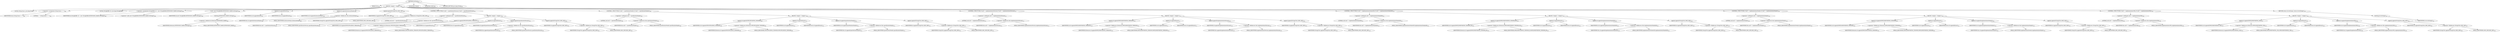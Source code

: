 digraph "toString" {  
"700" [label = <(METHOD,toString)<SUB>493</SUB>> ]
"701" [label = <(PARAM,this)<SUB>493</SUB>> ]
"702" [label = <(BLOCK,&lt;empty&gt;,&lt;empty&gt;)<SUB>493</SUB>> ]
"703" [label = <(LOCAL,String brace: java.lang.String)> ]
"704" [label = <(&lt;operator&gt;.assignment,String brace = &quot;: &quot;)<SUB>494</SUB>> ]
"705" [label = <(IDENTIFIER,brace,String brace = &quot;: &quot;)<SUB>494</SUB>> ]
"706" [label = <(LITERAL,&quot;: &quot;,String brace = &quot;: &quot;)<SUB>494</SUB>> ]
"40" [label = <(LOCAL,StringBuffer sb: java.lang.StringBuffer)> ]
"707" [label = <(&lt;operator&gt;.assignment,StringBuffer sb = new StringBuffer(EXTENSION_NAME.toString()))<SUB>496</SUB>> ]
"708" [label = <(IDENTIFIER,sb,StringBuffer sb = new StringBuffer(EXTENSION_NAME.toString()))<SUB>496</SUB>> ]
"709" [label = <(&lt;operator&gt;.alloc,new StringBuffer(EXTENSION_NAME.toString()))<SUB>496</SUB>> ]
"710" [label = <(&lt;init&gt;,new StringBuffer(EXTENSION_NAME.toString()))<SUB>496</SUB>> ]
"39" [label = <(IDENTIFIER,sb,new StringBuffer(EXTENSION_NAME.toString()))<SUB>496</SUB>> ]
"711" [label = <(toString,EXTENSION_NAME.toString())<SUB>496</SUB>> ]
"712" [label = <(&lt;operator&gt;.fieldAccess,Extension.EXTENSION_NAME)<SUB>496</SUB>> ]
"713" [label = <(IDENTIFIER,Extension,EXTENSION_NAME.toString())<SUB>496</SUB>> ]
"714" [label = <(FIELD_IDENTIFIER,EXTENSION_NAME,EXTENSION_NAME)<SUB>496</SUB>> ]
"715" [label = <(append,sb.append(brace))<SUB>497</SUB>> ]
"716" [label = <(IDENTIFIER,sb,sb.append(brace))<SUB>497</SUB>> ]
"717" [label = <(IDENTIFIER,brace,sb.append(brace))<SUB>497</SUB>> ]
"718" [label = <(append,sb.append(extensionName))<SUB>498</SUB>> ]
"719" [label = <(IDENTIFIER,sb,sb.append(extensionName))<SUB>498</SUB>> ]
"720" [label = <(&lt;operator&gt;.fieldAccess,this.extensionName)<SUB>498</SUB>> ]
"721" [label = <(IDENTIFIER,this,sb.append(extensionName))<SUB>498</SUB>> ]
"722" [label = <(FIELD_IDENTIFIER,extensionName,extensionName)<SUB>498</SUB>> ]
"723" [label = <(append,append(StringUtils.LINE_SEP))<SUB>499</SUB>> ]
"724" [label = <(IDENTIFIER,sb,append(StringUtils.LINE_SEP))<SUB>499</SUB>> ]
"725" [label = <(&lt;operator&gt;.fieldAccess,StringUtils.LINE_SEP)<SUB>499</SUB>> ]
"726" [label = <(IDENTIFIER,StringUtils,append(StringUtils.LINE_SEP))<SUB>499</SUB>> ]
"727" [label = <(FIELD_IDENTIFIER,LINE_SEP,LINE_SEP)<SUB>499</SUB>> ]
"728" [label = <(CONTROL_STRUCTURE,if (null != specificationVersion),if (null != specificationVersion))<SUB>501</SUB>> ]
"729" [label = <(&lt;operator&gt;.notEquals,null != specificationVersion)<SUB>501</SUB>> ]
"730" [label = <(LITERAL,null,null != specificationVersion)<SUB>501</SUB>> ]
"731" [label = <(&lt;operator&gt;.fieldAccess,this.specificationVersion)<SUB>501</SUB>> ]
"732" [label = <(IDENTIFIER,this,null != specificationVersion)<SUB>501</SUB>> ]
"733" [label = <(FIELD_IDENTIFIER,specificationVersion,specificationVersion)<SUB>501</SUB>> ]
"734" [label = <(BLOCK,&lt;empty&gt;,&lt;empty&gt;)<SUB>501</SUB>> ]
"735" [label = <(append,sb.append(SPECIFICATION_VERSION))<SUB>502</SUB>> ]
"736" [label = <(IDENTIFIER,sb,sb.append(SPECIFICATION_VERSION))<SUB>502</SUB>> ]
"737" [label = <(&lt;operator&gt;.fieldAccess,Extension.SPECIFICATION_VERSION)<SUB>502</SUB>> ]
"738" [label = <(IDENTIFIER,Extension,sb.append(SPECIFICATION_VERSION))<SUB>502</SUB>> ]
"739" [label = <(FIELD_IDENTIFIER,SPECIFICATION_VERSION,SPECIFICATION_VERSION)<SUB>502</SUB>> ]
"740" [label = <(append,sb.append(brace))<SUB>503</SUB>> ]
"741" [label = <(IDENTIFIER,sb,sb.append(brace))<SUB>503</SUB>> ]
"742" [label = <(IDENTIFIER,brace,sb.append(brace))<SUB>503</SUB>> ]
"743" [label = <(append,append(specificationVersion))<SUB>504</SUB>> ]
"744" [label = <(IDENTIFIER,sb,append(specificationVersion))<SUB>504</SUB>> ]
"745" [label = <(&lt;operator&gt;.fieldAccess,this.specificationVersion)<SUB>504</SUB>> ]
"746" [label = <(IDENTIFIER,this,append(specificationVersion))<SUB>504</SUB>> ]
"747" [label = <(FIELD_IDENTIFIER,specificationVersion,specificationVersion)<SUB>504</SUB>> ]
"748" [label = <(append,append(StringUtils.LINE_SEP))<SUB>505</SUB>> ]
"749" [label = <(IDENTIFIER,sb,append(StringUtils.LINE_SEP))<SUB>505</SUB>> ]
"750" [label = <(&lt;operator&gt;.fieldAccess,StringUtils.LINE_SEP)<SUB>505</SUB>> ]
"751" [label = <(IDENTIFIER,StringUtils,append(StringUtils.LINE_SEP))<SUB>505</SUB>> ]
"752" [label = <(FIELD_IDENTIFIER,LINE_SEP,LINE_SEP)<SUB>505</SUB>> ]
"753" [label = <(CONTROL_STRUCTURE,if (null != specificationVendor),if (null != specificationVendor))<SUB>508</SUB>> ]
"754" [label = <(&lt;operator&gt;.notEquals,null != specificationVendor)<SUB>508</SUB>> ]
"755" [label = <(LITERAL,null,null != specificationVendor)<SUB>508</SUB>> ]
"756" [label = <(&lt;operator&gt;.fieldAccess,this.specificationVendor)<SUB>508</SUB>> ]
"757" [label = <(IDENTIFIER,this,null != specificationVendor)<SUB>508</SUB>> ]
"758" [label = <(FIELD_IDENTIFIER,specificationVendor,specificationVendor)<SUB>508</SUB>> ]
"759" [label = <(BLOCK,&lt;empty&gt;,&lt;empty&gt;)<SUB>508</SUB>> ]
"760" [label = <(append,sb.append(SPECIFICATION_VENDOR))<SUB>509</SUB>> ]
"761" [label = <(IDENTIFIER,sb,sb.append(SPECIFICATION_VENDOR))<SUB>509</SUB>> ]
"762" [label = <(&lt;operator&gt;.fieldAccess,Extension.SPECIFICATION_VENDOR)<SUB>509</SUB>> ]
"763" [label = <(IDENTIFIER,Extension,sb.append(SPECIFICATION_VENDOR))<SUB>509</SUB>> ]
"764" [label = <(FIELD_IDENTIFIER,SPECIFICATION_VENDOR,SPECIFICATION_VENDOR)<SUB>509</SUB>> ]
"765" [label = <(append,sb.append(brace))<SUB>510</SUB>> ]
"766" [label = <(IDENTIFIER,sb,sb.append(brace))<SUB>510</SUB>> ]
"767" [label = <(IDENTIFIER,brace,sb.append(brace))<SUB>510</SUB>> ]
"768" [label = <(append,sb.append(specificationVendor))<SUB>511</SUB>> ]
"769" [label = <(IDENTIFIER,sb,sb.append(specificationVendor))<SUB>511</SUB>> ]
"770" [label = <(&lt;operator&gt;.fieldAccess,this.specificationVendor)<SUB>511</SUB>> ]
"771" [label = <(IDENTIFIER,this,sb.append(specificationVendor))<SUB>511</SUB>> ]
"772" [label = <(FIELD_IDENTIFIER,specificationVendor,specificationVendor)<SUB>511</SUB>> ]
"773" [label = <(append,append(StringUtils.LINE_SEP))<SUB>512</SUB>> ]
"774" [label = <(IDENTIFIER,sb,append(StringUtils.LINE_SEP))<SUB>512</SUB>> ]
"775" [label = <(&lt;operator&gt;.fieldAccess,StringUtils.LINE_SEP)<SUB>512</SUB>> ]
"776" [label = <(IDENTIFIER,StringUtils,append(StringUtils.LINE_SEP))<SUB>512</SUB>> ]
"777" [label = <(FIELD_IDENTIFIER,LINE_SEP,LINE_SEP)<SUB>512</SUB>> ]
"778" [label = <(CONTROL_STRUCTURE,if (null != implementationVersion),if (null != implementationVersion))<SUB>515</SUB>> ]
"779" [label = <(&lt;operator&gt;.notEquals,null != implementationVersion)<SUB>515</SUB>> ]
"780" [label = <(LITERAL,null,null != implementationVersion)<SUB>515</SUB>> ]
"781" [label = <(&lt;operator&gt;.fieldAccess,this.implementationVersion)<SUB>515</SUB>> ]
"782" [label = <(IDENTIFIER,this,null != implementationVersion)<SUB>515</SUB>> ]
"783" [label = <(FIELD_IDENTIFIER,implementationVersion,implementationVersion)<SUB>515</SUB>> ]
"784" [label = <(BLOCK,&lt;empty&gt;,&lt;empty&gt;)<SUB>515</SUB>> ]
"785" [label = <(append,sb.append(IMPLEMENTATION_VERSION))<SUB>516</SUB>> ]
"786" [label = <(IDENTIFIER,sb,sb.append(IMPLEMENTATION_VERSION))<SUB>516</SUB>> ]
"787" [label = <(&lt;operator&gt;.fieldAccess,Extension.IMPLEMENTATION_VERSION)<SUB>516</SUB>> ]
"788" [label = <(IDENTIFIER,Extension,sb.append(IMPLEMENTATION_VERSION))<SUB>516</SUB>> ]
"789" [label = <(FIELD_IDENTIFIER,IMPLEMENTATION_VERSION,IMPLEMENTATION_VERSION)<SUB>516</SUB>> ]
"790" [label = <(append,sb.append(brace))<SUB>517</SUB>> ]
"791" [label = <(IDENTIFIER,sb,sb.append(brace))<SUB>517</SUB>> ]
"792" [label = <(IDENTIFIER,brace,sb.append(brace))<SUB>517</SUB>> ]
"793" [label = <(append,append(implementationVersion))<SUB>518</SUB>> ]
"794" [label = <(IDENTIFIER,sb,append(implementationVersion))<SUB>518</SUB>> ]
"795" [label = <(&lt;operator&gt;.fieldAccess,this.implementationVersion)<SUB>518</SUB>> ]
"796" [label = <(IDENTIFIER,this,append(implementationVersion))<SUB>518</SUB>> ]
"797" [label = <(FIELD_IDENTIFIER,implementationVersion,implementationVersion)<SUB>518</SUB>> ]
"798" [label = <(append,append(StringUtils.LINE_SEP))<SUB>519</SUB>> ]
"799" [label = <(IDENTIFIER,sb,append(StringUtils.LINE_SEP))<SUB>519</SUB>> ]
"800" [label = <(&lt;operator&gt;.fieldAccess,StringUtils.LINE_SEP)<SUB>519</SUB>> ]
"801" [label = <(IDENTIFIER,StringUtils,append(StringUtils.LINE_SEP))<SUB>519</SUB>> ]
"802" [label = <(FIELD_IDENTIFIER,LINE_SEP,LINE_SEP)<SUB>519</SUB>> ]
"803" [label = <(CONTROL_STRUCTURE,if (null != implementationVendorID),if (null != implementationVendorID))<SUB>522</SUB>> ]
"804" [label = <(&lt;operator&gt;.notEquals,null != implementationVendorID)<SUB>522</SUB>> ]
"805" [label = <(LITERAL,null,null != implementationVendorID)<SUB>522</SUB>> ]
"806" [label = <(&lt;operator&gt;.fieldAccess,this.implementationVendorID)<SUB>522</SUB>> ]
"807" [label = <(IDENTIFIER,this,null != implementationVendorID)<SUB>522</SUB>> ]
"808" [label = <(FIELD_IDENTIFIER,implementationVendorID,implementationVendorID)<SUB>522</SUB>> ]
"809" [label = <(BLOCK,&lt;empty&gt;,&lt;empty&gt;)<SUB>522</SUB>> ]
"810" [label = <(append,sb.append(IMPLEMENTATION_VENDOR_ID))<SUB>523</SUB>> ]
"811" [label = <(IDENTIFIER,sb,sb.append(IMPLEMENTATION_VENDOR_ID))<SUB>523</SUB>> ]
"812" [label = <(&lt;operator&gt;.fieldAccess,Extension.IMPLEMENTATION_VENDOR_ID)<SUB>523</SUB>> ]
"813" [label = <(IDENTIFIER,Extension,sb.append(IMPLEMENTATION_VENDOR_ID))<SUB>523</SUB>> ]
"814" [label = <(FIELD_IDENTIFIER,IMPLEMENTATION_VENDOR_ID,IMPLEMENTATION_VENDOR_ID)<SUB>523</SUB>> ]
"815" [label = <(append,sb.append(brace))<SUB>524</SUB>> ]
"816" [label = <(IDENTIFIER,sb,sb.append(brace))<SUB>524</SUB>> ]
"817" [label = <(IDENTIFIER,brace,sb.append(brace))<SUB>524</SUB>> ]
"818" [label = <(append,sb.append(implementationVendorID))<SUB>525</SUB>> ]
"819" [label = <(IDENTIFIER,sb,sb.append(implementationVendorID))<SUB>525</SUB>> ]
"820" [label = <(&lt;operator&gt;.fieldAccess,this.implementationVendorID)<SUB>525</SUB>> ]
"821" [label = <(IDENTIFIER,this,sb.append(implementationVendorID))<SUB>525</SUB>> ]
"822" [label = <(FIELD_IDENTIFIER,implementationVendorID,implementationVendorID)<SUB>525</SUB>> ]
"823" [label = <(append,append(StringUtils.LINE_SEP))<SUB>526</SUB>> ]
"824" [label = <(IDENTIFIER,sb,append(StringUtils.LINE_SEP))<SUB>526</SUB>> ]
"825" [label = <(&lt;operator&gt;.fieldAccess,StringUtils.LINE_SEP)<SUB>526</SUB>> ]
"826" [label = <(IDENTIFIER,StringUtils,append(StringUtils.LINE_SEP))<SUB>526</SUB>> ]
"827" [label = <(FIELD_IDENTIFIER,LINE_SEP,LINE_SEP)<SUB>526</SUB>> ]
"828" [label = <(CONTROL_STRUCTURE,if (null != implementationVendor),if (null != implementationVendor))<SUB>529</SUB>> ]
"829" [label = <(&lt;operator&gt;.notEquals,null != implementationVendor)<SUB>529</SUB>> ]
"830" [label = <(LITERAL,null,null != implementationVendor)<SUB>529</SUB>> ]
"831" [label = <(&lt;operator&gt;.fieldAccess,this.implementationVendor)<SUB>529</SUB>> ]
"832" [label = <(IDENTIFIER,this,null != implementationVendor)<SUB>529</SUB>> ]
"833" [label = <(FIELD_IDENTIFIER,implementationVendor,implementationVendor)<SUB>529</SUB>> ]
"834" [label = <(BLOCK,&lt;empty&gt;,&lt;empty&gt;)<SUB>529</SUB>> ]
"835" [label = <(append,sb.append(IMPLEMENTATION_VENDOR))<SUB>530</SUB>> ]
"836" [label = <(IDENTIFIER,sb,sb.append(IMPLEMENTATION_VENDOR))<SUB>530</SUB>> ]
"837" [label = <(&lt;operator&gt;.fieldAccess,Extension.IMPLEMENTATION_VENDOR)<SUB>530</SUB>> ]
"838" [label = <(IDENTIFIER,Extension,sb.append(IMPLEMENTATION_VENDOR))<SUB>530</SUB>> ]
"839" [label = <(FIELD_IDENTIFIER,IMPLEMENTATION_VENDOR,IMPLEMENTATION_VENDOR)<SUB>530</SUB>> ]
"840" [label = <(append,sb.append(brace))<SUB>531</SUB>> ]
"841" [label = <(IDENTIFIER,sb,sb.append(brace))<SUB>531</SUB>> ]
"842" [label = <(IDENTIFIER,brace,sb.append(brace))<SUB>531</SUB>> ]
"843" [label = <(append,sb.append(implementationVendor))<SUB>532</SUB>> ]
"844" [label = <(IDENTIFIER,sb,sb.append(implementationVendor))<SUB>532</SUB>> ]
"845" [label = <(&lt;operator&gt;.fieldAccess,this.implementationVendor)<SUB>532</SUB>> ]
"846" [label = <(IDENTIFIER,this,sb.append(implementationVendor))<SUB>532</SUB>> ]
"847" [label = <(FIELD_IDENTIFIER,implementationVendor,implementationVendor)<SUB>532</SUB>> ]
"848" [label = <(append,append(StringUtils.LINE_SEP))<SUB>533</SUB>> ]
"849" [label = <(IDENTIFIER,sb,append(StringUtils.LINE_SEP))<SUB>533</SUB>> ]
"850" [label = <(&lt;operator&gt;.fieldAccess,StringUtils.LINE_SEP)<SUB>533</SUB>> ]
"851" [label = <(IDENTIFIER,StringUtils,append(StringUtils.LINE_SEP))<SUB>533</SUB>> ]
"852" [label = <(FIELD_IDENTIFIER,LINE_SEP,LINE_SEP)<SUB>533</SUB>> ]
"853" [label = <(CONTROL_STRUCTURE,if (null != implementationURL),if (null != implementationURL))<SUB>536</SUB>> ]
"854" [label = <(&lt;operator&gt;.notEquals,null != implementationURL)<SUB>536</SUB>> ]
"855" [label = <(LITERAL,null,null != implementationURL)<SUB>536</SUB>> ]
"856" [label = <(&lt;operator&gt;.fieldAccess,this.implementationURL)<SUB>536</SUB>> ]
"857" [label = <(IDENTIFIER,this,null != implementationURL)<SUB>536</SUB>> ]
"858" [label = <(FIELD_IDENTIFIER,implementationURL,implementationURL)<SUB>536</SUB>> ]
"859" [label = <(BLOCK,&lt;empty&gt;,&lt;empty&gt;)<SUB>536</SUB>> ]
"860" [label = <(append,sb.append(IMPLEMENTATION_URL))<SUB>537</SUB>> ]
"861" [label = <(IDENTIFIER,sb,sb.append(IMPLEMENTATION_URL))<SUB>537</SUB>> ]
"862" [label = <(&lt;operator&gt;.fieldAccess,Extension.IMPLEMENTATION_URL)<SUB>537</SUB>> ]
"863" [label = <(IDENTIFIER,Extension,sb.append(IMPLEMENTATION_URL))<SUB>537</SUB>> ]
"864" [label = <(FIELD_IDENTIFIER,IMPLEMENTATION_URL,IMPLEMENTATION_URL)<SUB>537</SUB>> ]
"865" [label = <(append,sb.append(brace))<SUB>538</SUB>> ]
"866" [label = <(IDENTIFIER,sb,sb.append(brace))<SUB>538</SUB>> ]
"867" [label = <(IDENTIFIER,brace,sb.append(brace))<SUB>538</SUB>> ]
"868" [label = <(append,sb.append(implementationURL))<SUB>539</SUB>> ]
"869" [label = <(IDENTIFIER,sb,sb.append(implementationURL))<SUB>539</SUB>> ]
"870" [label = <(&lt;operator&gt;.fieldAccess,this.implementationURL)<SUB>539</SUB>> ]
"871" [label = <(IDENTIFIER,this,sb.append(implementationURL))<SUB>539</SUB>> ]
"872" [label = <(FIELD_IDENTIFIER,implementationURL,implementationURL)<SUB>539</SUB>> ]
"873" [label = <(append,append(StringUtils.LINE_SEP))<SUB>540</SUB>> ]
"874" [label = <(IDENTIFIER,sb,append(StringUtils.LINE_SEP))<SUB>540</SUB>> ]
"875" [label = <(&lt;operator&gt;.fieldAccess,StringUtils.LINE_SEP)<SUB>540</SUB>> ]
"876" [label = <(IDENTIFIER,StringUtils,append(StringUtils.LINE_SEP))<SUB>540</SUB>> ]
"877" [label = <(FIELD_IDENTIFIER,LINE_SEP,LINE_SEP)<SUB>540</SUB>> ]
"878" [label = <(RETURN,return sb.toString();,return sb.toString();)<SUB>543</SUB>> ]
"879" [label = <(toString,sb.toString())<SUB>543</SUB>> ]
"880" [label = <(IDENTIFIER,sb,sb.toString())<SUB>543</SUB>> ]
"881" [label = <(MODIFIER,PUBLIC)> ]
"882" [label = <(MODIFIER,VIRTUAL)> ]
"883" [label = <(METHOD_RETURN,java.lang.String)<SUB>493</SUB>> ]
  "700" -> "701" 
  "700" -> "702" 
  "700" -> "881" 
  "700" -> "882" 
  "700" -> "883" 
  "702" -> "703" 
  "702" -> "704" 
  "702" -> "40" 
  "702" -> "707" 
  "702" -> "710" 
  "702" -> "715" 
  "702" -> "718" 
  "702" -> "723" 
  "702" -> "728" 
  "702" -> "753" 
  "702" -> "778" 
  "702" -> "803" 
  "702" -> "828" 
  "702" -> "853" 
  "702" -> "878" 
  "704" -> "705" 
  "704" -> "706" 
  "707" -> "708" 
  "707" -> "709" 
  "710" -> "39" 
  "710" -> "711" 
  "711" -> "712" 
  "712" -> "713" 
  "712" -> "714" 
  "715" -> "716" 
  "715" -> "717" 
  "718" -> "719" 
  "718" -> "720" 
  "720" -> "721" 
  "720" -> "722" 
  "723" -> "724" 
  "723" -> "725" 
  "725" -> "726" 
  "725" -> "727" 
  "728" -> "729" 
  "728" -> "734" 
  "729" -> "730" 
  "729" -> "731" 
  "731" -> "732" 
  "731" -> "733" 
  "734" -> "735" 
  "734" -> "740" 
  "734" -> "743" 
  "734" -> "748" 
  "735" -> "736" 
  "735" -> "737" 
  "737" -> "738" 
  "737" -> "739" 
  "740" -> "741" 
  "740" -> "742" 
  "743" -> "744" 
  "743" -> "745" 
  "745" -> "746" 
  "745" -> "747" 
  "748" -> "749" 
  "748" -> "750" 
  "750" -> "751" 
  "750" -> "752" 
  "753" -> "754" 
  "753" -> "759" 
  "754" -> "755" 
  "754" -> "756" 
  "756" -> "757" 
  "756" -> "758" 
  "759" -> "760" 
  "759" -> "765" 
  "759" -> "768" 
  "759" -> "773" 
  "760" -> "761" 
  "760" -> "762" 
  "762" -> "763" 
  "762" -> "764" 
  "765" -> "766" 
  "765" -> "767" 
  "768" -> "769" 
  "768" -> "770" 
  "770" -> "771" 
  "770" -> "772" 
  "773" -> "774" 
  "773" -> "775" 
  "775" -> "776" 
  "775" -> "777" 
  "778" -> "779" 
  "778" -> "784" 
  "779" -> "780" 
  "779" -> "781" 
  "781" -> "782" 
  "781" -> "783" 
  "784" -> "785" 
  "784" -> "790" 
  "784" -> "793" 
  "784" -> "798" 
  "785" -> "786" 
  "785" -> "787" 
  "787" -> "788" 
  "787" -> "789" 
  "790" -> "791" 
  "790" -> "792" 
  "793" -> "794" 
  "793" -> "795" 
  "795" -> "796" 
  "795" -> "797" 
  "798" -> "799" 
  "798" -> "800" 
  "800" -> "801" 
  "800" -> "802" 
  "803" -> "804" 
  "803" -> "809" 
  "804" -> "805" 
  "804" -> "806" 
  "806" -> "807" 
  "806" -> "808" 
  "809" -> "810" 
  "809" -> "815" 
  "809" -> "818" 
  "809" -> "823" 
  "810" -> "811" 
  "810" -> "812" 
  "812" -> "813" 
  "812" -> "814" 
  "815" -> "816" 
  "815" -> "817" 
  "818" -> "819" 
  "818" -> "820" 
  "820" -> "821" 
  "820" -> "822" 
  "823" -> "824" 
  "823" -> "825" 
  "825" -> "826" 
  "825" -> "827" 
  "828" -> "829" 
  "828" -> "834" 
  "829" -> "830" 
  "829" -> "831" 
  "831" -> "832" 
  "831" -> "833" 
  "834" -> "835" 
  "834" -> "840" 
  "834" -> "843" 
  "834" -> "848" 
  "835" -> "836" 
  "835" -> "837" 
  "837" -> "838" 
  "837" -> "839" 
  "840" -> "841" 
  "840" -> "842" 
  "843" -> "844" 
  "843" -> "845" 
  "845" -> "846" 
  "845" -> "847" 
  "848" -> "849" 
  "848" -> "850" 
  "850" -> "851" 
  "850" -> "852" 
  "853" -> "854" 
  "853" -> "859" 
  "854" -> "855" 
  "854" -> "856" 
  "856" -> "857" 
  "856" -> "858" 
  "859" -> "860" 
  "859" -> "865" 
  "859" -> "868" 
  "859" -> "873" 
  "860" -> "861" 
  "860" -> "862" 
  "862" -> "863" 
  "862" -> "864" 
  "865" -> "866" 
  "865" -> "867" 
  "868" -> "869" 
  "868" -> "870" 
  "870" -> "871" 
  "870" -> "872" 
  "873" -> "874" 
  "873" -> "875" 
  "875" -> "876" 
  "875" -> "877" 
  "878" -> "879" 
  "879" -> "880" 
}
